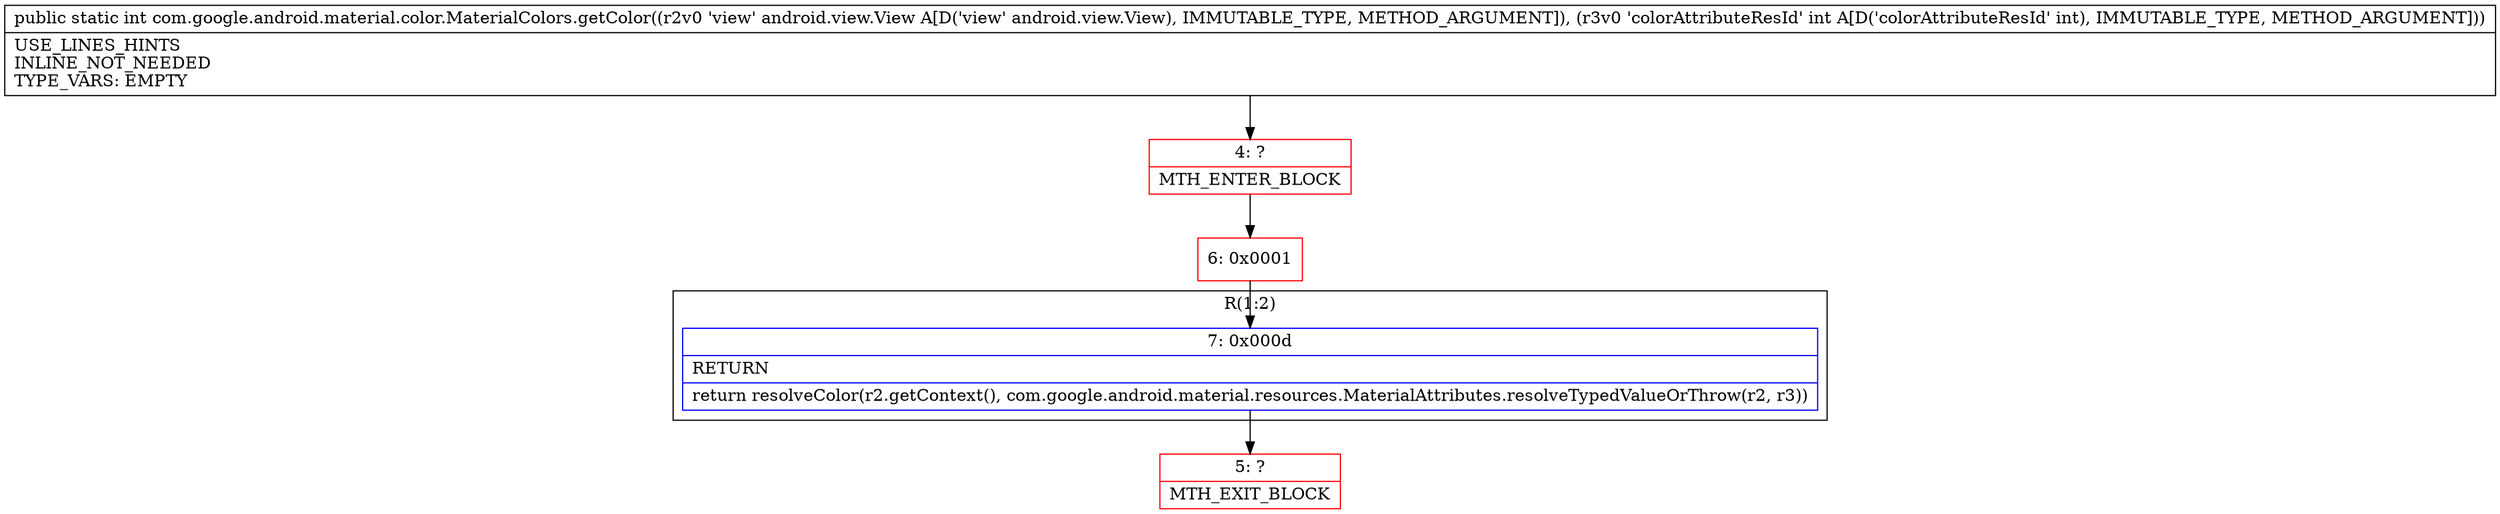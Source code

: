 digraph "CFG forcom.google.android.material.color.MaterialColors.getColor(Landroid\/view\/View;I)I" {
subgraph cluster_Region_1672302516 {
label = "R(1:2)";
node [shape=record,color=blue];
Node_7 [shape=record,label="{7\:\ 0x000d|RETURN\l|return resolveColor(r2.getContext(), com.google.android.material.resources.MaterialAttributes.resolveTypedValueOrThrow(r2, r3))\l}"];
}
Node_4 [shape=record,color=red,label="{4\:\ ?|MTH_ENTER_BLOCK\l}"];
Node_6 [shape=record,color=red,label="{6\:\ 0x0001}"];
Node_5 [shape=record,color=red,label="{5\:\ ?|MTH_EXIT_BLOCK\l}"];
MethodNode[shape=record,label="{public static int com.google.android.material.color.MaterialColors.getColor((r2v0 'view' android.view.View A[D('view' android.view.View), IMMUTABLE_TYPE, METHOD_ARGUMENT]), (r3v0 'colorAttributeResId' int A[D('colorAttributeResId' int), IMMUTABLE_TYPE, METHOD_ARGUMENT]))  | USE_LINES_HINTS\lINLINE_NOT_NEEDED\lTYPE_VARS: EMPTY\l}"];
MethodNode -> Node_4;Node_7 -> Node_5;
Node_4 -> Node_6;
Node_6 -> Node_7;
}


